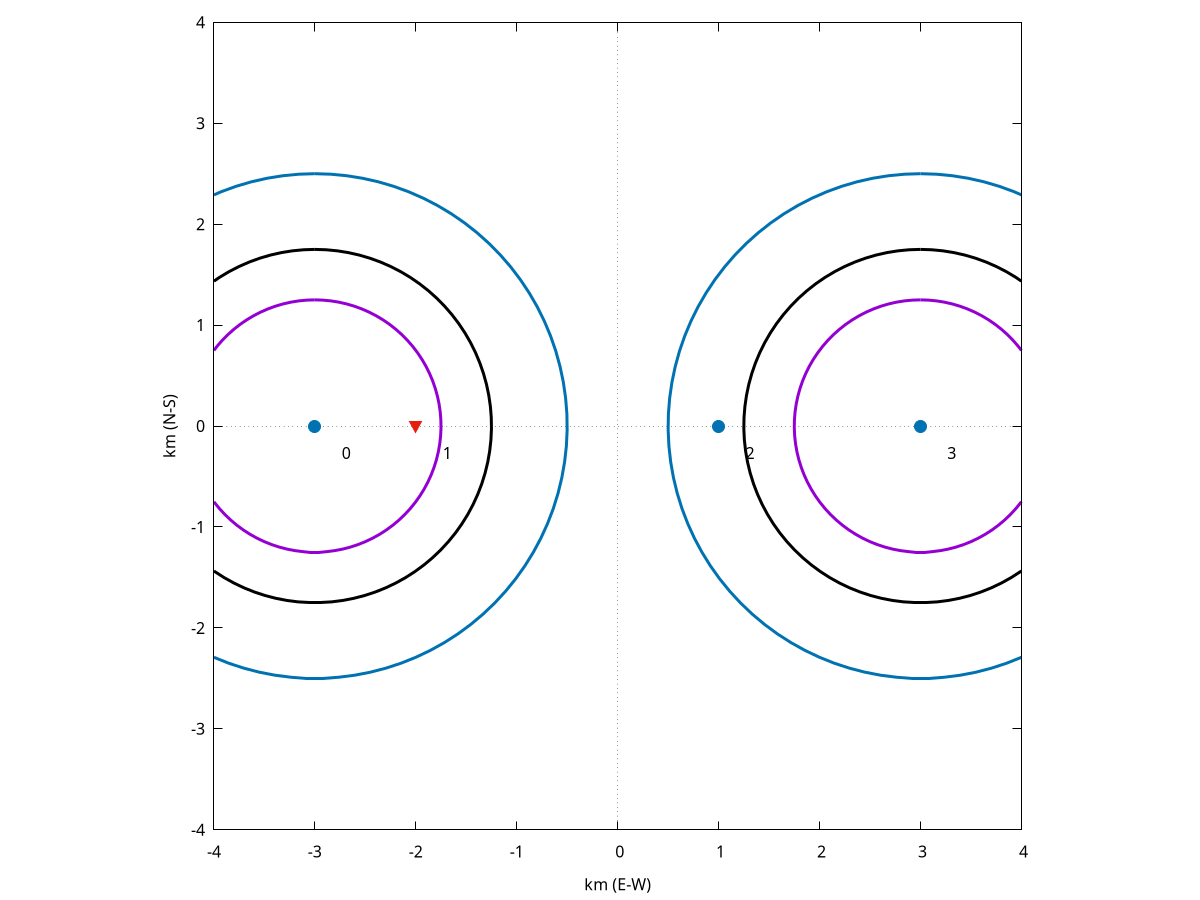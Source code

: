 set encoding iso_8859_1
set xrange [-4:4]
set yrange [-4:4]
set size square
set xlabel "km (E-W)"
set ylabel "km (N-S)"
set arrow from -4,0 to 4,0 nohead lt 0
set arrow from 0,-4 to 0,4 nohead lt 0
set label "0" at -2.73333,-0.266667 left
set label "1" at -1.73333,-0.266667 left
set label "2" at 1.26667,-0.266667 left
set label "3" at 3.26667,-0.266667 left
set parametric
plot [0:2*pi] 1.25*sin(t)-3,1.25*cos(t) notitle w l lt 1 lw 3,\
 1.25*sin(t)+3,1.25*cos(t) notitle w l lt 1 lw 3,\
 1.75*sin(t)-3,1.75*cos(t) notitle w l lt 8 lw 3,\
 1.75*sin(t)+3,1.75*cos(t) notitle w l lt 8 lw 3,\
 2.5*sin(t)-3,2.5*cos(t) notitle w l lt 6 lw 3,\
 2.5*sin(t)+3,2.5*cos(t) notitle w l lt 6 lw 3,\
 '-' notitle w p lt 6 pt 7 ps 2, \
 '-' notitle w p lt 7 pt 71 ps 2, \
 '-' notitle w p lt 6 pt 7 ps 2, \
 '-' notitle w p lt 6 pt 7 ps 2
-3 0
e
-2 0
e
1 0
e
3 0
e
